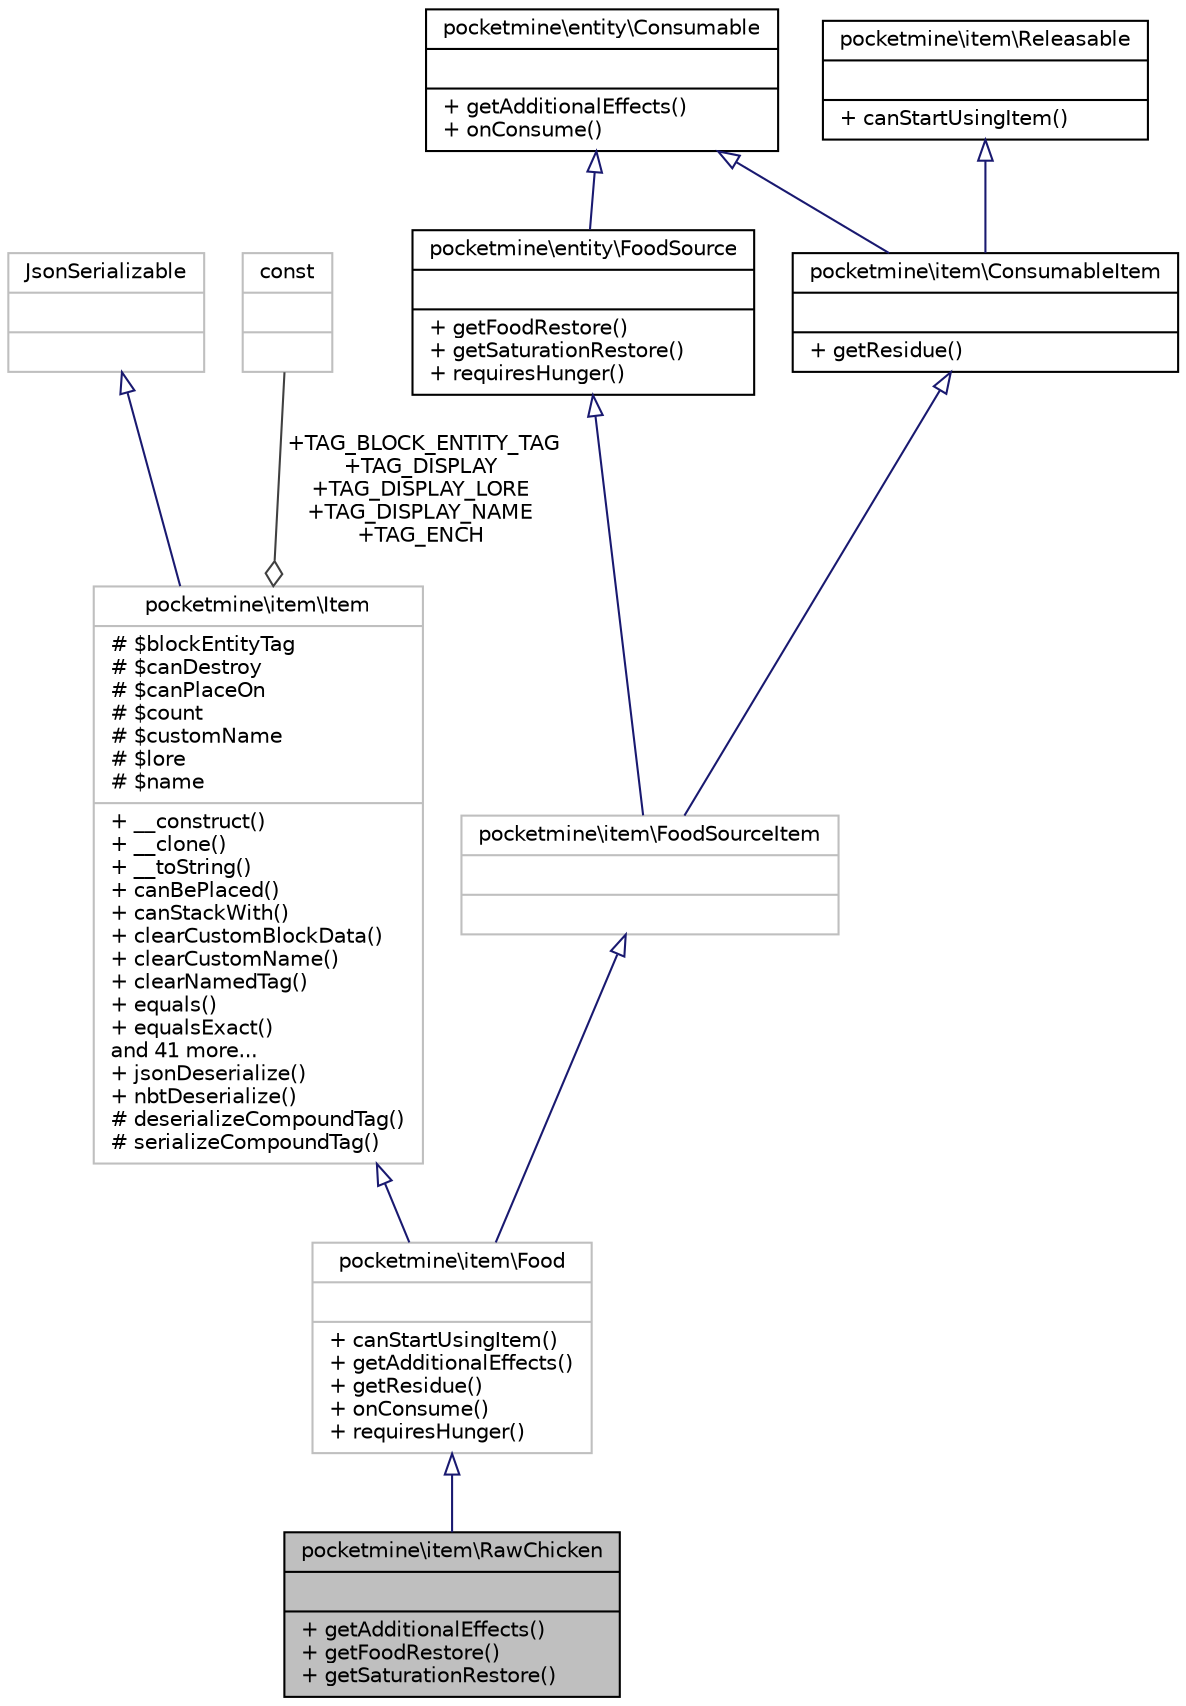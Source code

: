 digraph "pocketmine\item\RawChicken"
{
 // INTERACTIVE_SVG=YES
 // LATEX_PDF_SIZE
  edge [fontname="Helvetica",fontsize="10",labelfontname="Helvetica",labelfontsize="10"];
  node [fontname="Helvetica",fontsize="10",shape=record];
  Node1 [label="{pocketmine\\item\\RawChicken\n||+ getAdditionalEffects()\l+ getFoodRestore()\l+ getSaturationRestore()\l}",height=0.2,width=0.4,color="black", fillcolor="grey75", style="filled", fontcolor="black",tooltip=" "];
  Node2 -> Node1 [dir="back",color="midnightblue",fontsize="10",style="solid",arrowtail="onormal",fontname="Helvetica"];
  Node2 [label="{pocketmine\\item\\Food\n||+ canStartUsingItem()\l+ getAdditionalEffects()\l+ getResidue()\l+ onConsume()\l+ requiresHunger()\l}",height=0.2,width=0.4,color="grey75", fillcolor="white", style="filled",URL="$dc/de1/classpocketmine_1_1item_1_1_food.html",tooltip=" "];
  Node3 -> Node2 [dir="back",color="midnightblue",fontsize="10",style="solid",arrowtail="onormal",fontname="Helvetica"];
  Node3 [label="{pocketmine\\item\\Item\n|# $blockEntityTag\l# $canDestroy\l# $canPlaceOn\l# $count\l# $customName\l# $lore\l# $name\l|+ __construct()\l+ __clone()\l+ __toString()\l+ canBePlaced()\l+ canStackWith()\l+ clearCustomBlockData()\l+ clearCustomName()\l+ clearNamedTag()\l+ equals()\l+ equalsExact()\land 41 more...\l+ jsonDeserialize()\l+ nbtDeserialize()\l# deserializeCompoundTag()\l# serializeCompoundTag()\l}",height=0.2,width=0.4,color="grey75", fillcolor="white", style="filled",URL="$d5/d8a/classpocketmine_1_1item_1_1_item.html",tooltip=" "];
  Node4 -> Node3 [dir="back",color="midnightblue",fontsize="10",style="solid",arrowtail="onormal",fontname="Helvetica"];
  Node4 [label="{JsonSerializable\n||}",height=0.2,width=0.4,color="grey75", fillcolor="white", style="filled",tooltip=" "];
  Node5 -> Node3 [color="grey25",fontsize="10",style="solid",label=" +TAG_BLOCK_ENTITY_TAG\n+TAG_DISPLAY\n+TAG_DISPLAY_LORE\n+TAG_DISPLAY_NAME\n+TAG_ENCH" ,arrowhead="odiamond",fontname="Helvetica"];
  Node5 [label="{const\n||}",height=0.2,width=0.4,color="grey75", fillcolor="white", style="filled",tooltip=" "];
  Node6 -> Node2 [dir="back",color="midnightblue",fontsize="10",style="solid",arrowtail="onormal",fontname="Helvetica"];
  Node6 [label="{pocketmine\\item\\FoodSourceItem\n||}",height=0.2,width=0.4,color="grey75", fillcolor="white", style="filled",URL="$de/d44/interfacepocketmine_1_1item_1_1_food_source_item.html",tooltip=" "];
  Node7 -> Node6 [dir="back",color="midnightblue",fontsize="10",style="solid",arrowtail="onormal",fontname="Helvetica"];
  Node7 [label="{pocketmine\\item\\ConsumableItem\n||+ getResidue()\l}",height=0.2,width=0.4,color="black", fillcolor="white", style="filled",URL="$d2/de2/interfacepocketmine_1_1item_1_1_consumable_item.html",tooltip=" "];
  Node8 -> Node7 [dir="back",color="midnightblue",fontsize="10",style="solid",arrowtail="onormal",fontname="Helvetica"];
  Node8 [label="{pocketmine\\entity\\Consumable\n||+ getAdditionalEffects()\l+ onConsume()\l}",height=0.2,width=0.4,color="black", fillcolor="white", style="filled",URL="$db/d3f/interfacepocketmine_1_1entity_1_1_consumable.html",tooltip=" "];
  Node9 -> Node7 [dir="back",color="midnightblue",fontsize="10",style="solid",arrowtail="onormal",fontname="Helvetica"];
  Node9 [label="{pocketmine\\item\\Releasable\n||+ canStartUsingItem()\l}",height=0.2,width=0.4,color="black", fillcolor="white", style="filled",URL="$d4/d35/interfacepocketmine_1_1item_1_1_releasable.html",tooltip=" "];
  Node10 -> Node6 [dir="back",color="midnightblue",fontsize="10",style="solid",arrowtail="onormal",fontname="Helvetica"];
  Node10 [label="{pocketmine\\entity\\FoodSource\n||+ getFoodRestore()\l+ getSaturationRestore()\l+ requiresHunger()\l}",height=0.2,width=0.4,color="black", fillcolor="white", style="filled",URL="$df/dfd/interfacepocketmine_1_1entity_1_1_food_source.html",tooltip=" "];
  Node8 -> Node10 [dir="back",color="midnightblue",fontsize="10",style="solid",arrowtail="onormal",fontname="Helvetica"];
}
